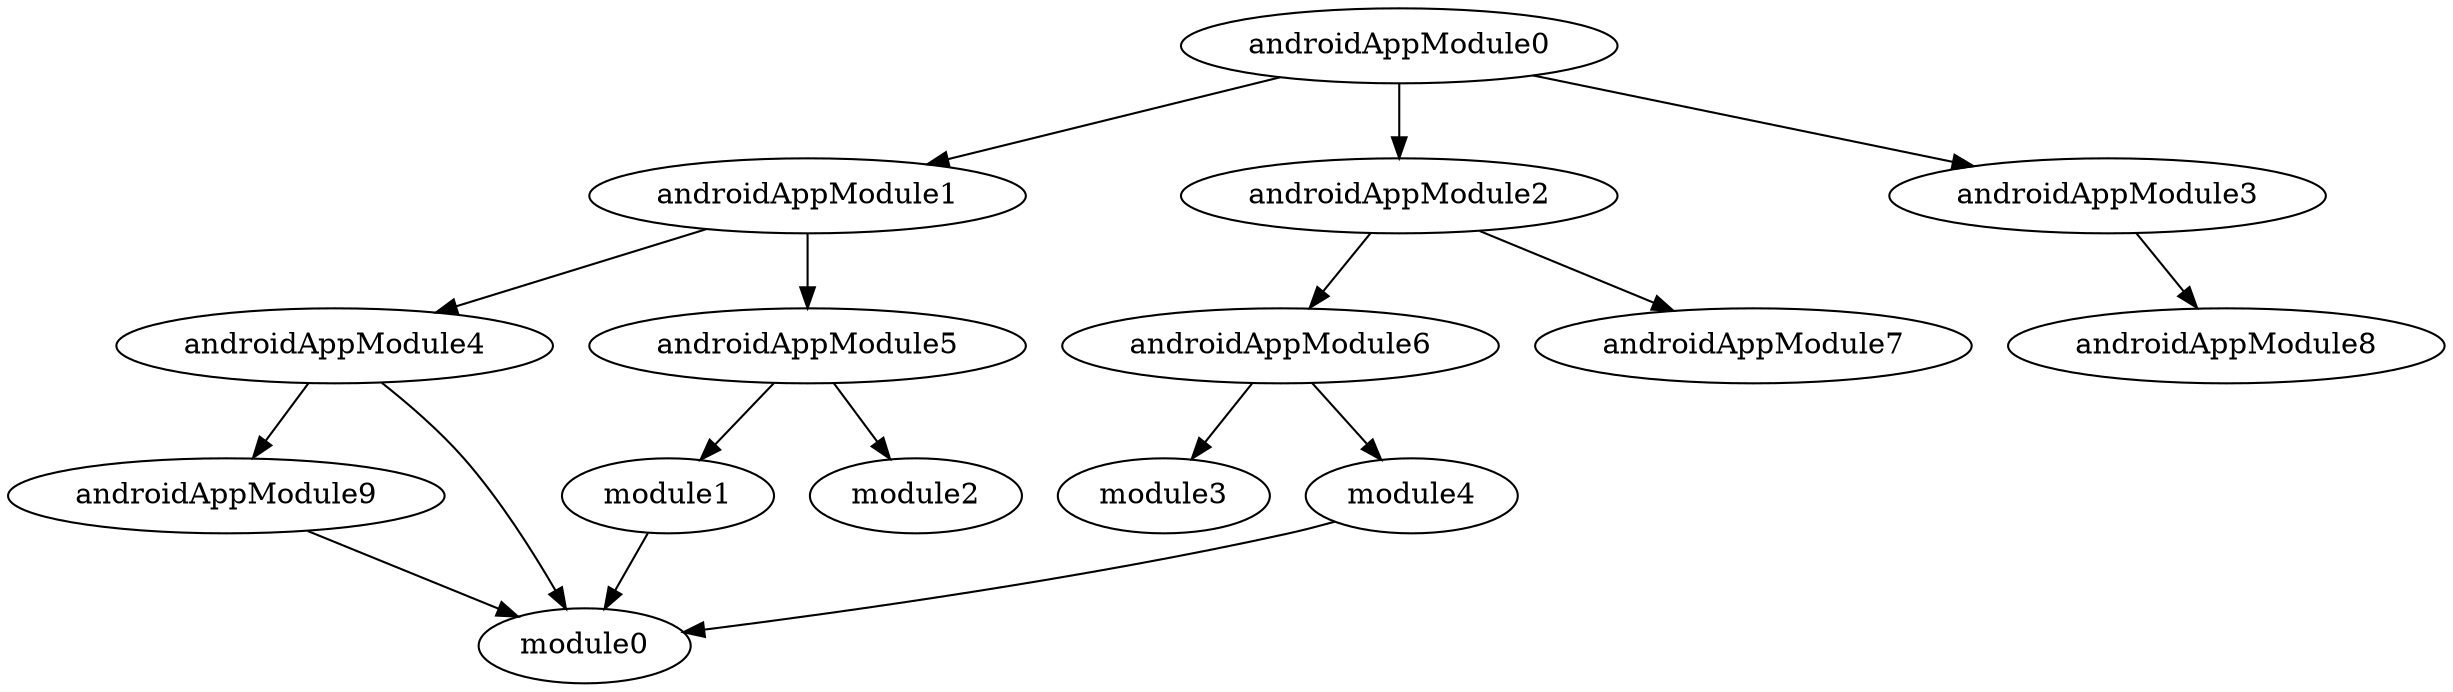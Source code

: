 digraph variable_tree {
  androidAppModule0 -> androidAppModule1, androidAppModule2, androidAppModule3;
  androidAppModule1 -> androidAppModule4, androidAppModule5;
  androidAppModule2 -> androidAppModule6, androidAppModule7;
  androidAppModule3 -> androidAppModule8;
  androidAppModule4 -> androidAppModule9, module0;
  androidAppModule5 -> module1, module2;
  androidAppModule6 -> module3, module4;
  androidAppModule7;
  androidAppModule8;
  androidAppModule9 -> module0;
  module0;
  module1 -> module0;
  module2;
  module3;
  module4 -> module0;
}